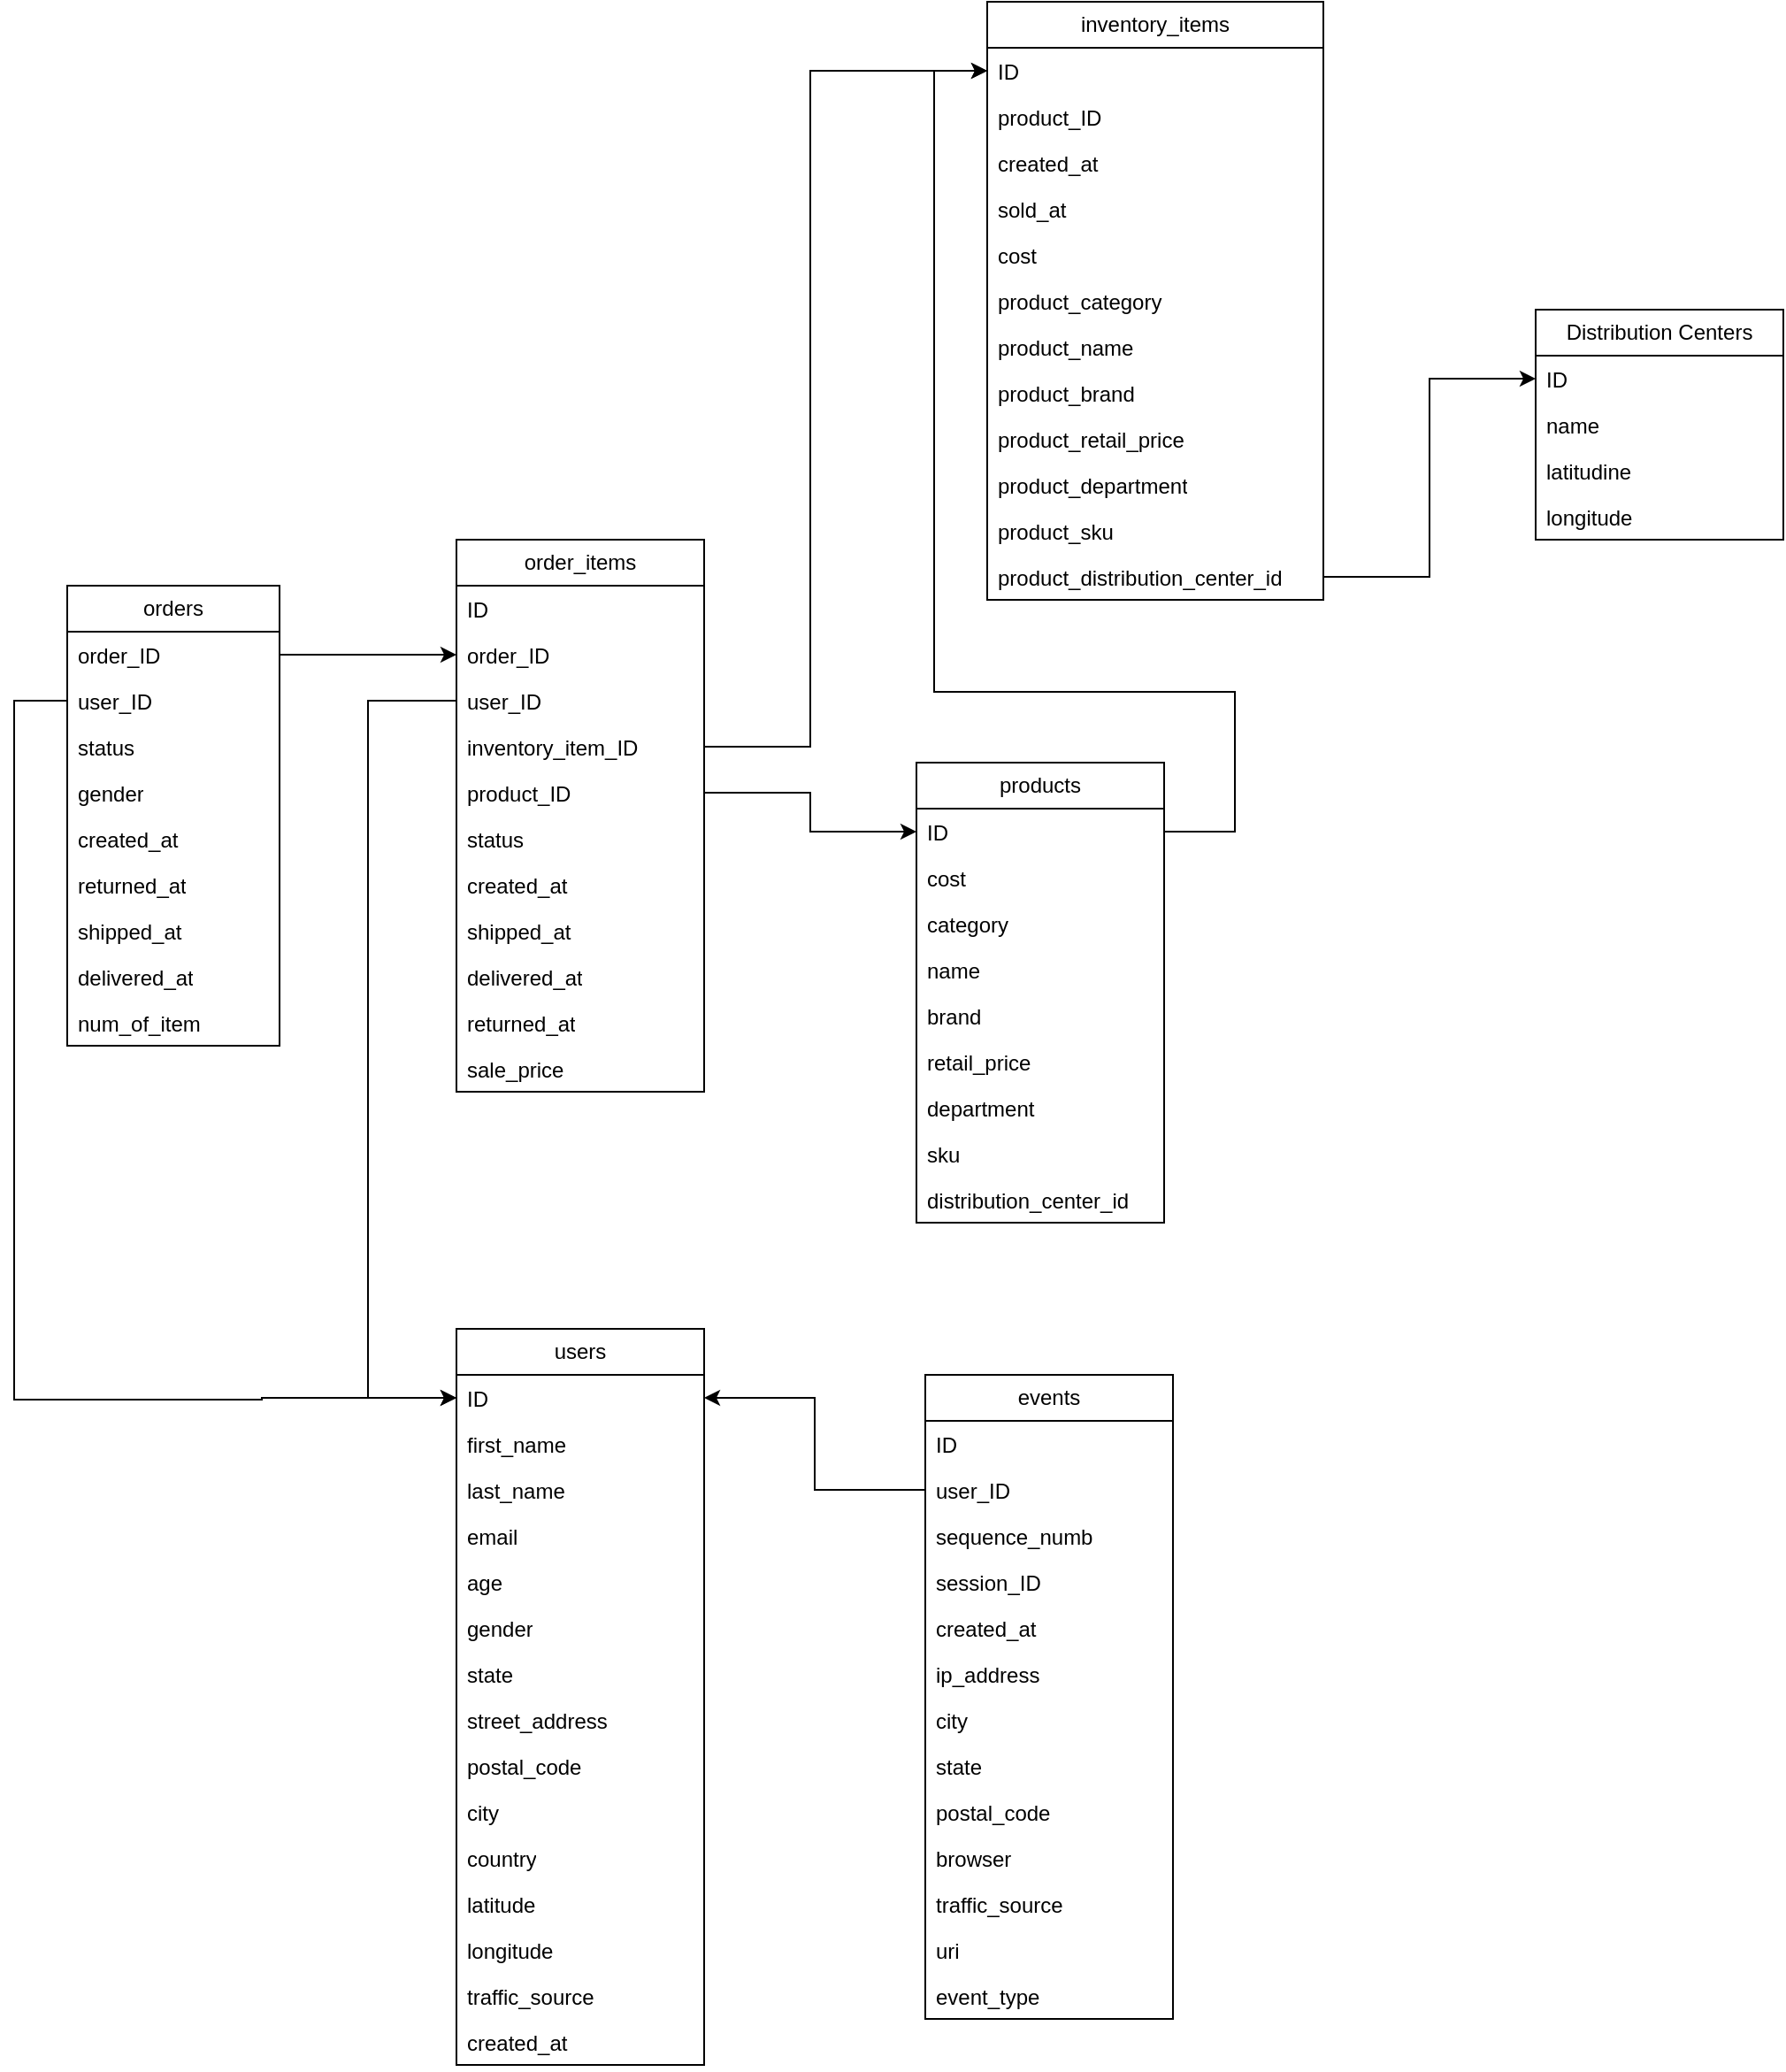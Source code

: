 <mxfile version="21.6.1" type="device">
  <diagram id="kyNQg7y95OSIKd_E-JR9" name="Pagina-1">
    <mxGraphModel dx="2146" dy="1801" grid="1" gridSize="10" guides="1" tooltips="1" connect="1" arrows="1" fold="1" page="1" pageScale="1" pageWidth="1390" pageHeight="980" math="0" shadow="0">
      <root>
        <mxCell id="0" />
        <mxCell id="1" parent="0" />
        <mxCell id="QJAwUNgwAJ1Y76rsmzvT-1" value="Distribution Centers" style="swimlane;fontStyle=0;childLayout=stackLayout;horizontal=1;startSize=26;fillColor=none;horizontalStack=0;resizeParent=1;resizeParentMax=0;resizeLast=0;collapsible=1;marginBottom=0;whiteSpace=wrap;html=1;" parent="1" vertex="1">
          <mxGeometry x="900" y="-326" width="140" height="130" as="geometry" />
        </mxCell>
        <mxCell id="QJAwUNgwAJ1Y76rsmzvT-2" value="ID" style="text;strokeColor=none;fillColor=none;align=left;verticalAlign=top;spacingLeft=4;spacingRight=4;overflow=hidden;rotatable=0;points=[[0,0.5],[1,0.5]];portConstraint=eastwest;whiteSpace=wrap;html=1;" parent="QJAwUNgwAJ1Y76rsmzvT-1" vertex="1">
          <mxGeometry y="26" width="140" height="26" as="geometry" />
        </mxCell>
        <mxCell id="QJAwUNgwAJ1Y76rsmzvT-3" value="name" style="text;strokeColor=none;fillColor=none;align=left;verticalAlign=top;spacingLeft=4;spacingRight=4;overflow=hidden;rotatable=0;points=[[0,0.5],[1,0.5]];portConstraint=eastwest;whiteSpace=wrap;html=1;" parent="QJAwUNgwAJ1Y76rsmzvT-1" vertex="1">
          <mxGeometry y="52" width="140" height="26" as="geometry" />
        </mxCell>
        <mxCell id="QJAwUNgwAJ1Y76rsmzvT-4" value="latitudine" style="text;strokeColor=none;fillColor=none;align=left;verticalAlign=top;spacingLeft=4;spacingRight=4;overflow=hidden;rotatable=0;points=[[0,0.5],[1,0.5]];portConstraint=eastwest;whiteSpace=wrap;html=1;" parent="QJAwUNgwAJ1Y76rsmzvT-1" vertex="1">
          <mxGeometry y="78" width="140" height="26" as="geometry" />
        </mxCell>
        <mxCell id="QJAwUNgwAJ1Y76rsmzvT-5" value="longitude" style="text;strokeColor=none;fillColor=none;align=left;verticalAlign=top;spacingLeft=4;spacingRight=4;overflow=hidden;rotatable=0;points=[[0,0.5],[1,0.5]];portConstraint=eastwest;whiteSpace=wrap;html=1;" parent="QJAwUNgwAJ1Y76rsmzvT-1" vertex="1">
          <mxGeometry y="104" width="140" height="26" as="geometry" />
        </mxCell>
        <mxCell id="QJAwUNgwAJ1Y76rsmzvT-8" value="events" style="swimlane;fontStyle=0;childLayout=stackLayout;horizontal=1;startSize=26;fillColor=none;horizontalStack=0;resizeParent=1;resizeParentMax=0;resizeLast=0;collapsible=1;marginBottom=0;whiteSpace=wrap;html=1;" parent="1" vertex="1">
          <mxGeometry x="555" y="276" width="140" height="364" as="geometry" />
        </mxCell>
        <mxCell id="QJAwUNgwAJ1Y76rsmzvT-9" value="ID" style="text;strokeColor=none;fillColor=none;align=left;verticalAlign=top;spacingLeft=4;spacingRight=4;overflow=hidden;rotatable=0;points=[[0,0.5],[1,0.5]];portConstraint=eastwest;whiteSpace=wrap;html=1;" parent="QJAwUNgwAJ1Y76rsmzvT-8" vertex="1">
          <mxGeometry y="26" width="140" height="26" as="geometry" />
        </mxCell>
        <mxCell id="QJAwUNgwAJ1Y76rsmzvT-10" value="user_ID" style="text;strokeColor=none;fillColor=none;align=left;verticalAlign=top;spacingLeft=4;spacingRight=4;overflow=hidden;rotatable=0;points=[[0,0.5],[1,0.5]];portConstraint=eastwest;whiteSpace=wrap;html=1;" parent="QJAwUNgwAJ1Y76rsmzvT-8" vertex="1">
          <mxGeometry y="52" width="140" height="26" as="geometry" />
        </mxCell>
        <mxCell id="QJAwUNgwAJ1Y76rsmzvT-11" value="sequence_numb" style="text;strokeColor=none;fillColor=none;align=left;verticalAlign=top;spacingLeft=4;spacingRight=4;overflow=hidden;rotatable=0;points=[[0,0.5],[1,0.5]];portConstraint=eastwest;whiteSpace=wrap;html=1;" parent="QJAwUNgwAJ1Y76rsmzvT-8" vertex="1">
          <mxGeometry y="78" width="140" height="26" as="geometry" />
        </mxCell>
        <mxCell id="QJAwUNgwAJ1Y76rsmzvT-12" value="session_ID" style="text;strokeColor=none;fillColor=none;align=left;verticalAlign=top;spacingLeft=4;spacingRight=4;overflow=hidden;rotatable=0;points=[[0,0.5],[1,0.5]];portConstraint=eastwest;whiteSpace=wrap;html=1;" parent="QJAwUNgwAJ1Y76rsmzvT-8" vertex="1">
          <mxGeometry y="104" width="140" height="26" as="geometry" />
        </mxCell>
        <mxCell id="QJAwUNgwAJ1Y76rsmzvT-13" value="created_at" style="text;strokeColor=none;fillColor=none;align=left;verticalAlign=top;spacingLeft=4;spacingRight=4;overflow=hidden;rotatable=0;points=[[0,0.5],[1,0.5]];portConstraint=eastwest;whiteSpace=wrap;html=1;" parent="QJAwUNgwAJ1Y76rsmzvT-8" vertex="1">
          <mxGeometry y="130" width="140" height="26" as="geometry" />
        </mxCell>
        <mxCell id="QJAwUNgwAJ1Y76rsmzvT-14" value="ip_address" style="text;strokeColor=none;fillColor=none;align=left;verticalAlign=top;spacingLeft=4;spacingRight=4;overflow=hidden;rotatable=0;points=[[0,0.5],[1,0.5]];portConstraint=eastwest;whiteSpace=wrap;html=1;" parent="QJAwUNgwAJ1Y76rsmzvT-8" vertex="1">
          <mxGeometry y="156" width="140" height="26" as="geometry" />
        </mxCell>
        <mxCell id="QJAwUNgwAJ1Y76rsmzvT-15" value="city" style="text;strokeColor=none;fillColor=none;align=left;verticalAlign=top;spacingLeft=4;spacingRight=4;overflow=hidden;rotatable=0;points=[[0,0.5],[1,0.5]];portConstraint=eastwest;whiteSpace=wrap;html=1;" parent="QJAwUNgwAJ1Y76rsmzvT-8" vertex="1">
          <mxGeometry y="182" width="140" height="26" as="geometry" />
        </mxCell>
        <mxCell id="QJAwUNgwAJ1Y76rsmzvT-16" value="state" style="text;strokeColor=none;fillColor=none;align=left;verticalAlign=top;spacingLeft=4;spacingRight=4;overflow=hidden;rotatable=0;points=[[0,0.5],[1,0.5]];portConstraint=eastwest;whiteSpace=wrap;html=1;" parent="QJAwUNgwAJ1Y76rsmzvT-8" vertex="1">
          <mxGeometry y="208" width="140" height="26" as="geometry" />
        </mxCell>
        <mxCell id="QJAwUNgwAJ1Y76rsmzvT-17" value="postal_code" style="text;strokeColor=none;fillColor=none;align=left;verticalAlign=top;spacingLeft=4;spacingRight=4;overflow=hidden;rotatable=0;points=[[0,0.5],[1,0.5]];portConstraint=eastwest;whiteSpace=wrap;html=1;" parent="QJAwUNgwAJ1Y76rsmzvT-8" vertex="1">
          <mxGeometry y="234" width="140" height="26" as="geometry" />
        </mxCell>
        <mxCell id="QJAwUNgwAJ1Y76rsmzvT-18" value="browser" style="text;strokeColor=none;fillColor=none;align=left;verticalAlign=top;spacingLeft=4;spacingRight=4;overflow=hidden;rotatable=0;points=[[0,0.5],[1,0.5]];portConstraint=eastwest;whiteSpace=wrap;html=1;" parent="QJAwUNgwAJ1Y76rsmzvT-8" vertex="1">
          <mxGeometry y="260" width="140" height="26" as="geometry" />
        </mxCell>
        <mxCell id="QJAwUNgwAJ1Y76rsmzvT-19" value="traffic_source" style="text;strokeColor=none;fillColor=none;align=left;verticalAlign=top;spacingLeft=4;spacingRight=4;overflow=hidden;rotatable=0;points=[[0,0.5],[1,0.5]];portConstraint=eastwest;whiteSpace=wrap;html=1;" parent="QJAwUNgwAJ1Y76rsmzvT-8" vertex="1">
          <mxGeometry y="286" width="140" height="26" as="geometry" />
        </mxCell>
        <mxCell id="QJAwUNgwAJ1Y76rsmzvT-20" value="uri" style="text;strokeColor=none;fillColor=none;align=left;verticalAlign=top;spacingLeft=4;spacingRight=4;overflow=hidden;rotatable=0;points=[[0,0.5],[1,0.5]];portConstraint=eastwest;whiteSpace=wrap;html=1;" parent="QJAwUNgwAJ1Y76rsmzvT-8" vertex="1">
          <mxGeometry y="312" width="140" height="26" as="geometry" />
        </mxCell>
        <mxCell id="QJAwUNgwAJ1Y76rsmzvT-21" value="event_type" style="text;strokeColor=none;fillColor=none;align=left;verticalAlign=top;spacingLeft=4;spacingRight=4;overflow=hidden;rotatable=0;points=[[0,0.5],[1,0.5]];portConstraint=eastwest;whiteSpace=wrap;html=1;" parent="QJAwUNgwAJ1Y76rsmzvT-8" vertex="1">
          <mxGeometry y="338" width="140" height="26" as="geometry" />
        </mxCell>
        <mxCell id="QJAwUNgwAJ1Y76rsmzvT-22" value="inventory_items" style="swimlane;fontStyle=0;childLayout=stackLayout;horizontal=1;startSize=26;fillColor=none;horizontalStack=0;resizeParent=1;resizeParentMax=0;resizeLast=0;collapsible=1;marginBottom=0;whiteSpace=wrap;html=1;" parent="1" vertex="1">
          <mxGeometry x="590" y="-500" width="190" height="338" as="geometry" />
        </mxCell>
        <mxCell id="QJAwUNgwAJ1Y76rsmzvT-23" value="ID" style="text;strokeColor=none;fillColor=none;align=left;verticalAlign=top;spacingLeft=4;spacingRight=4;overflow=hidden;rotatable=0;points=[[0,0.5],[1,0.5]];portConstraint=eastwest;whiteSpace=wrap;html=1;" parent="QJAwUNgwAJ1Y76rsmzvT-22" vertex="1">
          <mxGeometry y="26" width="190" height="26" as="geometry" />
        </mxCell>
        <mxCell id="QJAwUNgwAJ1Y76rsmzvT-24" value="product_ID" style="text;strokeColor=none;fillColor=none;align=left;verticalAlign=top;spacingLeft=4;spacingRight=4;overflow=hidden;rotatable=0;points=[[0,0.5],[1,0.5]];portConstraint=eastwest;whiteSpace=wrap;html=1;" parent="QJAwUNgwAJ1Y76rsmzvT-22" vertex="1">
          <mxGeometry y="52" width="190" height="26" as="geometry" />
        </mxCell>
        <mxCell id="QJAwUNgwAJ1Y76rsmzvT-27" value="created_at" style="text;strokeColor=none;fillColor=none;align=left;verticalAlign=top;spacingLeft=4;spacingRight=4;overflow=hidden;rotatable=0;points=[[0,0.5],[1,0.5]];portConstraint=eastwest;whiteSpace=wrap;html=1;" parent="QJAwUNgwAJ1Y76rsmzvT-22" vertex="1">
          <mxGeometry y="78" width="190" height="26" as="geometry" />
        </mxCell>
        <mxCell id="QJAwUNgwAJ1Y76rsmzvT-28" value="sold_at" style="text;strokeColor=none;fillColor=none;align=left;verticalAlign=top;spacingLeft=4;spacingRight=4;overflow=hidden;rotatable=0;points=[[0,0.5],[1,0.5]];portConstraint=eastwest;whiteSpace=wrap;html=1;" parent="QJAwUNgwAJ1Y76rsmzvT-22" vertex="1">
          <mxGeometry y="104" width="190" height="26" as="geometry" />
        </mxCell>
        <mxCell id="QJAwUNgwAJ1Y76rsmzvT-29" value="cost" style="text;strokeColor=none;fillColor=none;align=left;verticalAlign=top;spacingLeft=4;spacingRight=4;overflow=hidden;rotatable=0;points=[[0,0.5],[1,0.5]];portConstraint=eastwest;whiteSpace=wrap;html=1;" parent="QJAwUNgwAJ1Y76rsmzvT-22" vertex="1">
          <mxGeometry y="130" width="190" height="26" as="geometry" />
        </mxCell>
        <mxCell id="QJAwUNgwAJ1Y76rsmzvT-30" value="product_category" style="text;strokeColor=none;fillColor=none;align=left;verticalAlign=top;spacingLeft=4;spacingRight=4;overflow=hidden;rotatable=0;points=[[0,0.5],[1,0.5]];portConstraint=eastwest;whiteSpace=wrap;html=1;" parent="QJAwUNgwAJ1Y76rsmzvT-22" vertex="1">
          <mxGeometry y="156" width="190" height="26" as="geometry" />
        </mxCell>
        <mxCell id="QJAwUNgwAJ1Y76rsmzvT-31" value="product_name" style="text;strokeColor=none;fillColor=none;align=left;verticalAlign=top;spacingLeft=4;spacingRight=4;overflow=hidden;rotatable=0;points=[[0,0.5],[1,0.5]];portConstraint=eastwest;whiteSpace=wrap;html=1;" parent="QJAwUNgwAJ1Y76rsmzvT-22" vertex="1">
          <mxGeometry y="182" width="190" height="26" as="geometry" />
        </mxCell>
        <mxCell id="QJAwUNgwAJ1Y76rsmzvT-39" value="product_brand" style="text;strokeColor=none;fillColor=none;align=left;verticalAlign=top;spacingLeft=4;spacingRight=4;overflow=hidden;rotatable=0;points=[[0,0.5],[1,0.5]];portConstraint=eastwest;whiteSpace=wrap;html=1;" parent="QJAwUNgwAJ1Y76rsmzvT-22" vertex="1">
          <mxGeometry y="208" width="190" height="26" as="geometry" />
        </mxCell>
        <mxCell id="QJAwUNgwAJ1Y76rsmzvT-40" value="product_retail_price" style="text;strokeColor=none;fillColor=none;align=left;verticalAlign=top;spacingLeft=4;spacingRight=4;overflow=hidden;rotatable=0;points=[[0,0.5],[1,0.5]];portConstraint=eastwest;whiteSpace=wrap;html=1;" parent="QJAwUNgwAJ1Y76rsmzvT-22" vertex="1">
          <mxGeometry y="234" width="190" height="26" as="geometry" />
        </mxCell>
        <mxCell id="QJAwUNgwAJ1Y76rsmzvT-41" value="product_department" style="text;strokeColor=none;fillColor=none;align=left;verticalAlign=top;spacingLeft=4;spacingRight=4;overflow=hidden;rotatable=0;points=[[0,0.5],[1,0.5]];portConstraint=eastwest;whiteSpace=wrap;html=1;" parent="QJAwUNgwAJ1Y76rsmzvT-22" vertex="1">
          <mxGeometry y="260" width="190" height="26" as="geometry" />
        </mxCell>
        <mxCell id="QJAwUNgwAJ1Y76rsmzvT-42" value="product_sku" style="text;strokeColor=none;fillColor=none;align=left;verticalAlign=top;spacingLeft=4;spacingRight=4;overflow=hidden;rotatable=0;points=[[0,0.5],[1,0.5]];portConstraint=eastwest;whiteSpace=wrap;html=1;" parent="QJAwUNgwAJ1Y76rsmzvT-22" vertex="1">
          <mxGeometry y="286" width="190" height="26" as="geometry" />
        </mxCell>
        <mxCell id="QJAwUNgwAJ1Y76rsmzvT-43" value="product_distribution_center_id" style="text;strokeColor=none;fillColor=none;align=left;verticalAlign=top;spacingLeft=4;spacingRight=4;overflow=hidden;rotatable=0;points=[[0,0.5],[1,0.5]];portConstraint=eastwest;whiteSpace=wrap;html=1;" parent="QJAwUNgwAJ1Y76rsmzvT-22" vertex="1">
          <mxGeometry y="312" width="190" height="26" as="geometry" />
        </mxCell>
        <mxCell id="QJAwUNgwAJ1Y76rsmzvT-47" value="order_items" style="swimlane;fontStyle=0;childLayout=stackLayout;horizontal=1;startSize=26;fillColor=none;horizontalStack=0;resizeParent=1;resizeParentMax=0;resizeLast=0;collapsible=1;marginBottom=0;whiteSpace=wrap;html=1;" parent="1" vertex="1">
          <mxGeometry x="290" y="-196" width="140" height="312" as="geometry" />
        </mxCell>
        <mxCell id="QJAwUNgwAJ1Y76rsmzvT-48" value="ID" style="text;strokeColor=none;fillColor=none;align=left;verticalAlign=top;spacingLeft=4;spacingRight=4;overflow=hidden;rotatable=0;points=[[0,0.5],[1,0.5]];portConstraint=eastwest;whiteSpace=wrap;html=1;" parent="QJAwUNgwAJ1Y76rsmzvT-47" vertex="1">
          <mxGeometry y="26" width="140" height="26" as="geometry" />
        </mxCell>
        <mxCell id="QJAwUNgwAJ1Y76rsmzvT-49" value="order_ID" style="text;strokeColor=none;fillColor=none;align=left;verticalAlign=top;spacingLeft=4;spacingRight=4;overflow=hidden;rotatable=0;points=[[0,0.5],[1,0.5]];portConstraint=eastwest;whiteSpace=wrap;html=1;" parent="QJAwUNgwAJ1Y76rsmzvT-47" vertex="1">
          <mxGeometry y="52" width="140" height="26" as="geometry" />
        </mxCell>
        <mxCell id="QJAwUNgwAJ1Y76rsmzvT-61" value="user_ID" style="text;strokeColor=none;fillColor=none;align=left;verticalAlign=top;spacingLeft=4;spacingRight=4;overflow=hidden;rotatable=0;points=[[0,0.5],[1,0.5]];portConstraint=eastwest;whiteSpace=wrap;html=1;" parent="QJAwUNgwAJ1Y76rsmzvT-47" vertex="1">
          <mxGeometry y="78" width="140" height="26" as="geometry" />
        </mxCell>
        <mxCell id="QJAwUNgwAJ1Y76rsmzvT-62" value="inventory_item_ID" style="text;strokeColor=none;fillColor=none;align=left;verticalAlign=top;spacingLeft=4;spacingRight=4;overflow=hidden;rotatable=0;points=[[0,0.5],[1,0.5]];portConstraint=eastwest;whiteSpace=wrap;html=1;" parent="QJAwUNgwAJ1Y76rsmzvT-47" vertex="1">
          <mxGeometry y="104" width="140" height="26" as="geometry" />
        </mxCell>
        <mxCell id="QJAwUNgwAJ1Y76rsmzvT-51" value="product_ID" style="text;strokeColor=none;fillColor=none;align=left;verticalAlign=top;spacingLeft=4;spacingRight=4;overflow=hidden;rotatable=0;points=[[0,0.5],[1,0.5]];portConstraint=eastwest;whiteSpace=wrap;html=1;" parent="QJAwUNgwAJ1Y76rsmzvT-47" vertex="1">
          <mxGeometry y="130" width="140" height="26" as="geometry" />
        </mxCell>
        <mxCell id="QJAwUNgwAJ1Y76rsmzvT-52" value="status" style="text;strokeColor=none;fillColor=none;align=left;verticalAlign=top;spacingLeft=4;spacingRight=4;overflow=hidden;rotatable=0;points=[[0,0.5],[1,0.5]];portConstraint=eastwest;whiteSpace=wrap;html=1;" parent="QJAwUNgwAJ1Y76rsmzvT-47" vertex="1">
          <mxGeometry y="156" width="140" height="26" as="geometry" />
        </mxCell>
        <mxCell id="QJAwUNgwAJ1Y76rsmzvT-53" value="created_at" style="text;strokeColor=none;fillColor=none;align=left;verticalAlign=top;spacingLeft=4;spacingRight=4;overflow=hidden;rotatable=0;points=[[0,0.5],[1,0.5]];portConstraint=eastwest;whiteSpace=wrap;html=1;" parent="QJAwUNgwAJ1Y76rsmzvT-47" vertex="1">
          <mxGeometry y="182" width="140" height="26" as="geometry" />
        </mxCell>
        <mxCell id="QJAwUNgwAJ1Y76rsmzvT-54" value="shipped_at" style="text;strokeColor=none;fillColor=none;align=left;verticalAlign=top;spacingLeft=4;spacingRight=4;overflow=hidden;rotatable=0;points=[[0,0.5],[1,0.5]];portConstraint=eastwest;whiteSpace=wrap;html=1;" parent="QJAwUNgwAJ1Y76rsmzvT-47" vertex="1">
          <mxGeometry y="208" width="140" height="26" as="geometry" />
        </mxCell>
        <mxCell id="QJAwUNgwAJ1Y76rsmzvT-55" value="delivered_at" style="text;strokeColor=none;fillColor=none;align=left;verticalAlign=top;spacingLeft=4;spacingRight=4;overflow=hidden;rotatable=0;points=[[0,0.5],[1,0.5]];portConstraint=eastwest;whiteSpace=wrap;html=1;" parent="QJAwUNgwAJ1Y76rsmzvT-47" vertex="1">
          <mxGeometry y="234" width="140" height="26" as="geometry" />
        </mxCell>
        <mxCell id="QJAwUNgwAJ1Y76rsmzvT-56" value="returned_at" style="text;strokeColor=none;fillColor=none;align=left;verticalAlign=top;spacingLeft=4;spacingRight=4;overflow=hidden;rotatable=0;points=[[0,0.5],[1,0.5]];portConstraint=eastwest;whiteSpace=wrap;html=1;" parent="QJAwUNgwAJ1Y76rsmzvT-47" vertex="1">
          <mxGeometry y="260" width="140" height="26" as="geometry" />
        </mxCell>
        <mxCell id="QJAwUNgwAJ1Y76rsmzvT-57" value="sale_price" style="text;strokeColor=none;fillColor=none;align=left;verticalAlign=top;spacingLeft=4;spacingRight=4;overflow=hidden;rotatable=0;points=[[0,0.5],[1,0.5]];portConstraint=eastwest;whiteSpace=wrap;html=1;" parent="QJAwUNgwAJ1Y76rsmzvT-47" vertex="1">
          <mxGeometry y="286" width="140" height="26" as="geometry" />
        </mxCell>
        <mxCell id="QJAwUNgwAJ1Y76rsmzvT-63" value="orders" style="swimlane;fontStyle=0;childLayout=stackLayout;horizontal=1;startSize=26;fillColor=none;horizontalStack=0;resizeParent=1;resizeParentMax=0;resizeLast=0;collapsible=1;marginBottom=0;whiteSpace=wrap;html=1;" parent="1" vertex="1">
          <mxGeometry x="70" y="-170" width="120" height="260" as="geometry" />
        </mxCell>
        <mxCell id="QJAwUNgwAJ1Y76rsmzvT-65" value="order_ID" style="text;strokeColor=none;fillColor=none;align=left;verticalAlign=top;spacingLeft=4;spacingRight=4;overflow=hidden;rotatable=0;points=[[0,0.5],[1,0.5]];portConstraint=eastwest;whiteSpace=wrap;html=1;" parent="QJAwUNgwAJ1Y76rsmzvT-63" vertex="1">
          <mxGeometry y="26" width="120" height="26" as="geometry" />
        </mxCell>
        <mxCell id="QJAwUNgwAJ1Y76rsmzvT-66" value="user_ID" style="text;strokeColor=none;fillColor=none;align=left;verticalAlign=top;spacingLeft=4;spacingRight=4;overflow=hidden;rotatable=0;points=[[0,0.5],[1,0.5]];portConstraint=eastwest;whiteSpace=wrap;html=1;" parent="QJAwUNgwAJ1Y76rsmzvT-63" vertex="1">
          <mxGeometry y="52" width="120" height="26" as="geometry" />
        </mxCell>
        <mxCell id="QJAwUNgwAJ1Y76rsmzvT-69" value="status" style="text;strokeColor=none;fillColor=none;align=left;verticalAlign=top;spacingLeft=4;spacingRight=4;overflow=hidden;rotatable=0;points=[[0,0.5],[1,0.5]];portConstraint=eastwest;whiteSpace=wrap;html=1;" parent="QJAwUNgwAJ1Y76rsmzvT-63" vertex="1">
          <mxGeometry y="78" width="120" height="26" as="geometry" />
        </mxCell>
        <mxCell id="QJAwUNgwAJ1Y76rsmzvT-75" value="gender" style="text;strokeColor=none;fillColor=none;align=left;verticalAlign=top;spacingLeft=4;spacingRight=4;overflow=hidden;rotatable=0;points=[[0,0.5],[1,0.5]];portConstraint=eastwest;whiteSpace=wrap;html=1;" parent="QJAwUNgwAJ1Y76rsmzvT-63" vertex="1">
          <mxGeometry y="104" width="120" height="26" as="geometry" />
        </mxCell>
        <mxCell id="QJAwUNgwAJ1Y76rsmzvT-70" value="created_at" style="text;strokeColor=none;fillColor=none;align=left;verticalAlign=top;spacingLeft=4;spacingRight=4;overflow=hidden;rotatable=0;points=[[0,0.5],[1,0.5]];portConstraint=eastwest;whiteSpace=wrap;html=1;" parent="QJAwUNgwAJ1Y76rsmzvT-63" vertex="1">
          <mxGeometry y="130" width="120" height="26" as="geometry" />
        </mxCell>
        <mxCell id="QJAwUNgwAJ1Y76rsmzvT-73" value="returned_at" style="text;strokeColor=none;fillColor=none;align=left;verticalAlign=top;spacingLeft=4;spacingRight=4;overflow=hidden;rotatable=0;points=[[0,0.5],[1,0.5]];portConstraint=eastwest;whiteSpace=wrap;html=1;" parent="QJAwUNgwAJ1Y76rsmzvT-63" vertex="1">
          <mxGeometry y="156" width="120" height="26" as="geometry" />
        </mxCell>
        <mxCell id="QJAwUNgwAJ1Y76rsmzvT-71" value="shipped_at" style="text;strokeColor=none;fillColor=none;align=left;verticalAlign=top;spacingLeft=4;spacingRight=4;overflow=hidden;rotatable=0;points=[[0,0.5],[1,0.5]];portConstraint=eastwest;whiteSpace=wrap;html=1;" parent="QJAwUNgwAJ1Y76rsmzvT-63" vertex="1">
          <mxGeometry y="182" width="120" height="26" as="geometry" />
        </mxCell>
        <mxCell id="QJAwUNgwAJ1Y76rsmzvT-72" value="delivered_at" style="text;strokeColor=none;fillColor=none;align=left;verticalAlign=top;spacingLeft=4;spacingRight=4;overflow=hidden;rotatable=0;points=[[0,0.5],[1,0.5]];portConstraint=eastwest;whiteSpace=wrap;html=1;" parent="QJAwUNgwAJ1Y76rsmzvT-63" vertex="1">
          <mxGeometry y="208" width="120" height="26" as="geometry" />
        </mxCell>
        <mxCell id="QJAwUNgwAJ1Y76rsmzvT-76" value="num_of_item" style="text;strokeColor=none;fillColor=none;align=left;verticalAlign=top;spacingLeft=4;spacingRight=4;overflow=hidden;rotatable=0;points=[[0,0.5],[1,0.5]];portConstraint=eastwest;whiteSpace=wrap;html=1;" parent="QJAwUNgwAJ1Y76rsmzvT-63" vertex="1">
          <mxGeometry y="234" width="120" height="26" as="geometry" />
        </mxCell>
        <mxCell id="QJAwUNgwAJ1Y76rsmzvT-87" value="users" style="swimlane;fontStyle=0;childLayout=stackLayout;horizontal=1;startSize=26;fillColor=none;horizontalStack=0;resizeParent=1;resizeParentMax=0;resizeLast=0;collapsible=1;marginBottom=0;whiteSpace=wrap;html=1;" parent="1" vertex="1">
          <mxGeometry x="290" y="250" width="140" height="416" as="geometry" />
        </mxCell>
        <mxCell id="QJAwUNgwAJ1Y76rsmzvT-88" value="ID" style="text;strokeColor=none;fillColor=none;align=left;verticalAlign=top;spacingLeft=4;spacingRight=4;overflow=hidden;rotatable=0;points=[[0,0.5],[1,0.5]];portConstraint=eastwest;whiteSpace=wrap;html=1;" parent="QJAwUNgwAJ1Y76rsmzvT-87" vertex="1">
          <mxGeometry y="26" width="140" height="26" as="geometry" />
        </mxCell>
        <mxCell id="QJAwUNgwAJ1Y76rsmzvT-89" value="first_name" style="text;strokeColor=none;fillColor=none;align=left;verticalAlign=top;spacingLeft=4;spacingRight=4;overflow=hidden;rotatable=0;points=[[0,0.5],[1,0.5]];portConstraint=eastwest;whiteSpace=wrap;html=1;" parent="QJAwUNgwAJ1Y76rsmzvT-87" vertex="1">
          <mxGeometry y="52" width="140" height="26" as="geometry" />
        </mxCell>
        <mxCell id="QJAwUNgwAJ1Y76rsmzvT-102" value="last_name" style="text;strokeColor=none;fillColor=none;align=left;verticalAlign=top;spacingLeft=4;spacingRight=4;overflow=hidden;rotatable=0;points=[[0,0.5],[1,0.5]];portConstraint=eastwest;whiteSpace=wrap;html=1;" parent="QJAwUNgwAJ1Y76rsmzvT-87" vertex="1">
          <mxGeometry y="78" width="140" height="26" as="geometry" />
        </mxCell>
        <mxCell id="QJAwUNgwAJ1Y76rsmzvT-90" value="email" style="text;strokeColor=none;fillColor=none;align=left;verticalAlign=top;spacingLeft=4;spacingRight=4;overflow=hidden;rotatable=0;points=[[0,0.5],[1,0.5]];portConstraint=eastwest;whiteSpace=wrap;html=1;" parent="QJAwUNgwAJ1Y76rsmzvT-87" vertex="1">
          <mxGeometry y="104" width="140" height="26" as="geometry" />
        </mxCell>
        <mxCell id="QJAwUNgwAJ1Y76rsmzvT-91" value="age" style="text;strokeColor=none;fillColor=none;align=left;verticalAlign=top;spacingLeft=4;spacingRight=4;overflow=hidden;rotatable=0;points=[[0,0.5],[1,0.5]];portConstraint=eastwest;whiteSpace=wrap;html=1;" parent="QJAwUNgwAJ1Y76rsmzvT-87" vertex="1">
          <mxGeometry y="130" width="140" height="26" as="geometry" />
        </mxCell>
        <mxCell id="QJAwUNgwAJ1Y76rsmzvT-92" value="gender" style="text;strokeColor=none;fillColor=none;align=left;verticalAlign=top;spacingLeft=4;spacingRight=4;overflow=hidden;rotatable=0;points=[[0,0.5],[1,0.5]];portConstraint=eastwest;whiteSpace=wrap;html=1;" parent="QJAwUNgwAJ1Y76rsmzvT-87" vertex="1">
          <mxGeometry y="156" width="140" height="26" as="geometry" />
        </mxCell>
        <mxCell id="QJAwUNgwAJ1Y76rsmzvT-93" value="state" style="text;strokeColor=none;fillColor=none;align=left;verticalAlign=top;spacingLeft=4;spacingRight=4;overflow=hidden;rotatable=0;points=[[0,0.5],[1,0.5]];portConstraint=eastwest;whiteSpace=wrap;html=1;" parent="QJAwUNgwAJ1Y76rsmzvT-87" vertex="1">
          <mxGeometry y="182" width="140" height="26" as="geometry" />
        </mxCell>
        <mxCell id="QJAwUNgwAJ1Y76rsmzvT-94" value="street_address" style="text;strokeColor=none;fillColor=none;align=left;verticalAlign=top;spacingLeft=4;spacingRight=4;overflow=hidden;rotatable=0;points=[[0,0.5],[1,0.5]];portConstraint=eastwest;whiteSpace=wrap;html=1;" parent="QJAwUNgwAJ1Y76rsmzvT-87" vertex="1">
          <mxGeometry y="208" width="140" height="26" as="geometry" />
        </mxCell>
        <mxCell id="QJAwUNgwAJ1Y76rsmzvT-95" value="postal_code" style="text;strokeColor=none;fillColor=none;align=left;verticalAlign=top;spacingLeft=4;spacingRight=4;overflow=hidden;rotatable=0;points=[[0,0.5],[1,0.5]];portConstraint=eastwest;whiteSpace=wrap;html=1;" parent="QJAwUNgwAJ1Y76rsmzvT-87" vertex="1">
          <mxGeometry y="234" width="140" height="26" as="geometry" />
        </mxCell>
        <mxCell id="QJAwUNgwAJ1Y76rsmzvT-96" value="city" style="text;strokeColor=none;fillColor=none;align=left;verticalAlign=top;spacingLeft=4;spacingRight=4;overflow=hidden;rotatable=0;points=[[0,0.5],[1,0.5]];portConstraint=eastwest;whiteSpace=wrap;html=1;" parent="QJAwUNgwAJ1Y76rsmzvT-87" vertex="1">
          <mxGeometry y="260" width="140" height="26" as="geometry" />
        </mxCell>
        <mxCell id="QJAwUNgwAJ1Y76rsmzvT-103" value="country" style="text;strokeColor=none;fillColor=none;align=left;verticalAlign=top;spacingLeft=4;spacingRight=4;overflow=hidden;rotatable=0;points=[[0,0.5],[1,0.5]];portConstraint=eastwest;whiteSpace=wrap;html=1;" parent="QJAwUNgwAJ1Y76rsmzvT-87" vertex="1">
          <mxGeometry y="286" width="140" height="26" as="geometry" />
        </mxCell>
        <mxCell id="QJAwUNgwAJ1Y76rsmzvT-97" value="latitude" style="text;strokeColor=none;fillColor=none;align=left;verticalAlign=top;spacingLeft=4;spacingRight=4;overflow=hidden;rotatable=0;points=[[0,0.5],[1,0.5]];portConstraint=eastwest;whiteSpace=wrap;html=1;" parent="QJAwUNgwAJ1Y76rsmzvT-87" vertex="1">
          <mxGeometry y="312" width="140" height="26" as="geometry" />
        </mxCell>
        <mxCell id="QJAwUNgwAJ1Y76rsmzvT-98" value="longitude" style="text;strokeColor=none;fillColor=none;align=left;verticalAlign=top;spacingLeft=4;spacingRight=4;overflow=hidden;rotatable=0;points=[[0,0.5],[1,0.5]];portConstraint=eastwest;whiteSpace=wrap;html=1;" parent="QJAwUNgwAJ1Y76rsmzvT-87" vertex="1">
          <mxGeometry y="338" width="140" height="26" as="geometry" />
        </mxCell>
        <mxCell id="QJAwUNgwAJ1Y76rsmzvT-99" value="traffic_source" style="text;strokeColor=none;fillColor=none;align=left;verticalAlign=top;spacingLeft=4;spacingRight=4;overflow=hidden;rotatable=0;points=[[0,0.5],[1,0.5]];portConstraint=eastwest;whiteSpace=wrap;html=1;" parent="QJAwUNgwAJ1Y76rsmzvT-87" vertex="1">
          <mxGeometry y="364" width="140" height="26" as="geometry" />
        </mxCell>
        <mxCell id="QJAwUNgwAJ1Y76rsmzvT-100" value="created_at" style="text;strokeColor=none;fillColor=none;align=left;verticalAlign=top;spacingLeft=4;spacingRight=4;overflow=hidden;rotatable=0;points=[[0,0.5],[1,0.5]];portConstraint=eastwest;whiteSpace=wrap;html=1;" parent="QJAwUNgwAJ1Y76rsmzvT-87" vertex="1">
          <mxGeometry y="390" width="140" height="26" as="geometry" />
        </mxCell>
        <mxCell id="QJAwUNgwAJ1Y76rsmzvT-111" style="edgeStyle=orthogonalEdgeStyle;rounded=0;orthogonalLoop=1;jettySize=auto;html=1;exitX=0;exitY=0.5;exitDx=0;exitDy=0;entryX=1;entryY=0.5;entryDx=0;entryDy=0;" parent="1" source="QJAwUNgwAJ1Y76rsmzvT-10" target="QJAwUNgwAJ1Y76rsmzvT-88" edge="1">
          <mxGeometry relative="1" as="geometry" />
        </mxCell>
        <mxCell id="QJAwUNgwAJ1Y76rsmzvT-77" value="products" style="swimlane;fontStyle=0;childLayout=stackLayout;horizontal=1;startSize=26;fillColor=none;horizontalStack=0;resizeParent=1;resizeParentMax=0;resizeLast=0;collapsible=1;marginBottom=0;whiteSpace=wrap;html=1;" parent="1" vertex="1">
          <mxGeometry x="550" y="-70" width="140" height="260" as="geometry" />
        </mxCell>
        <mxCell id="QJAwUNgwAJ1Y76rsmzvT-78" value="ID" style="text;strokeColor=none;fillColor=none;align=left;verticalAlign=top;spacingLeft=4;spacingRight=4;overflow=hidden;rotatable=0;points=[[0,0.5],[1,0.5]];portConstraint=eastwest;whiteSpace=wrap;html=1;" parent="QJAwUNgwAJ1Y76rsmzvT-77" vertex="1">
          <mxGeometry y="26" width="140" height="26" as="geometry" />
        </mxCell>
        <mxCell id="QJAwUNgwAJ1Y76rsmzvT-79" value="cost" style="text;strokeColor=none;fillColor=none;align=left;verticalAlign=top;spacingLeft=4;spacingRight=4;overflow=hidden;rotatable=0;points=[[0,0.5],[1,0.5]];portConstraint=eastwest;whiteSpace=wrap;html=1;" parent="QJAwUNgwAJ1Y76rsmzvT-77" vertex="1">
          <mxGeometry y="52" width="140" height="26" as="geometry" />
        </mxCell>
        <mxCell id="QJAwUNgwAJ1Y76rsmzvT-80" value="category" style="text;strokeColor=none;fillColor=none;align=left;verticalAlign=top;spacingLeft=4;spacingRight=4;overflow=hidden;rotatable=0;points=[[0,0.5],[1,0.5]];portConstraint=eastwest;whiteSpace=wrap;html=1;" parent="QJAwUNgwAJ1Y76rsmzvT-77" vertex="1">
          <mxGeometry y="78" width="140" height="26" as="geometry" />
        </mxCell>
        <mxCell id="QJAwUNgwAJ1Y76rsmzvT-81" value="name" style="text;strokeColor=none;fillColor=none;align=left;verticalAlign=top;spacingLeft=4;spacingRight=4;overflow=hidden;rotatable=0;points=[[0,0.5],[1,0.5]];portConstraint=eastwest;whiteSpace=wrap;html=1;" parent="QJAwUNgwAJ1Y76rsmzvT-77" vertex="1">
          <mxGeometry y="104" width="140" height="26" as="geometry" />
        </mxCell>
        <mxCell id="QJAwUNgwAJ1Y76rsmzvT-82" value="brand" style="text;strokeColor=none;fillColor=none;align=left;verticalAlign=top;spacingLeft=4;spacingRight=4;overflow=hidden;rotatable=0;points=[[0,0.5],[1,0.5]];portConstraint=eastwest;whiteSpace=wrap;html=1;" parent="QJAwUNgwAJ1Y76rsmzvT-77" vertex="1">
          <mxGeometry y="130" width="140" height="26" as="geometry" />
        </mxCell>
        <mxCell id="QJAwUNgwAJ1Y76rsmzvT-83" value="retail_price" style="text;strokeColor=none;fillColor=none;align=left;verticalAlign=top;spacingLeft=4;spacingRight=4;overflow=hidden;rotatable=0;points=[[0,0.5],[1,0.5]];portConstraint=eastwest;whiteSpace=wrap;html=1;" parent="QJAwUNgwAJ1Y76rsmzvT-77" vertex="1">
          <mxGeometry y="156" width="140" height="26" as="geometry" />
        </mxCell>
        <mxCell id="QJAwUNgwAJ1Y76rsmzvT-84" value="department" style="text;strokeColor=none;fillColor=none;align=left;verticalAlign=top;spacingLeft=4;spacingRight=4;overflow=hidden;rotatable=0;points=[[0,0.5],[1,0.5]];portConstraint=eastwest;whiteSpace=wrap;html=1;" parent="QJAwUNgwAJ1Y76rsmzvT-77" vertex="1">
          <mxGeometry y="182" width="140" height="26" as="geometry" />
        </mxCell>
        <mxCell id="QJAwUNgwAJ1Y76rsmzvT-85" value="sku" style="text;strokeColor=none;fillColor=none;align=left;verticalAlign=top;spacingLeft=4;spacingRight=4;overflow=hidden;rotatable=0;points=[[0,0.5],[1,0.5]];portConstraint=eastwest;whiteSpace=wrap;html=1;" parent="QJAwUNgwAJ1Y76rsmzvT-77" vertex="1">
          <mxGeometry y="208" width="140" height="26" as="geometry" />
        </mxCell>
        <mxCell id="QJAwUNgwAJ1Y76rsmzvT-86" value="distribution_center_id" style="text;strokeColor=none;fillColor=none;align=left;verticalAlign=top;spacingLeft=4;spacingRight=4;overflow=hidden;rotatable=0;points=[[0,0.5],[1,0.5]];portConstraint=eastwest;whiteSpace=wrap;html=1;" parent="QJAwUNgwAJ1Y76rsmzvT-77" vertex="1">
          <mxGeometry y="234" width="140" height="26" as="geometry" />
        </mxCell>
        <mxCell id="I9P5PNXQlaRahqhjPgOm-9" style="edgeStyle=orthogonalEdgeStyle;rounded=0;orthogonalLoop=1;jettySize=auto;html=1;entryX=0;entryY=0.5;entryDx=0;entryDy=0;" edge="1" parent="1" source="QJAwUNgwAJ1Y76rsmzvT-51" target="QJAwUNgwAJ1Y76rsmzvT-78">
          <mxGeometry relative="1" as="geometry" />
        </mxCell>
        <mxCell id="I9P5PNXQlaRahqhjPgOm-10" style="edgeStyle=orthogonalEdgeStyle;rounded=0;orthogonalLoop=1;jettySize=auto;html=1;entryX=0;entryY=0.5;entryDx=0;entryDy=0;" edge="1" parent="1" source="QJAwUNgwAJ1Y76rsmzvT-65" target="QJAwUNgwAJ1Y76rsmzvT-49">
          <mxGeometry relative="1" as="geometry" />
        </mxCell>
        <mxCell id="I9P5PNXQlaRahqhjPgOm-11" style="edgeStyle=orthogonalEdgeStyle;rounded=0;orthogonalLoop=1;jettySize=auto;html=1;entryX=0;entryY=0.5;entryDx=0;entryDy=0;exitX=0;exitY=0.5;exitDx=0;exitDy=0;" edge="1" parent="1" source="QJAwUNgwAJ1Y76rsmzvT-66" target="QJAwUNgwAJ1Y76rsmzvT-88">
          <mxGeometry relative="1" as="geometry">
            <Array as="points">
              <mxPoint x="40" y="-105" />
              <mxPoint x="40" y="290" />
              <mxPoint x="180" y="290" />
            </Array>
          </mxGeometry>
        </mxCell>
        <mxCell id="I9P5PNXQlaRahqhjPgOm-13" style="edgeStyle=orthogonalEdgeStyle;rounded=0;orthogonalLoop=1;jettySize=auto;html=1;entryX=0;entryY=0.5;entryDx=0;entryDy=0;exitX=0;exitY=0.5;exitDx=0;exitDy=0;" edge="1" parent="1" source="QJAwUNgwAJ1Y76rsmzvT-61" target="QJAwUNgwAJ1Y76rsmzvT-88">
          <mxGeometry relative="1" as="geometry">
            <Array as="points">
              <mxPoint x="240" y="-105" />
              <mxPoint x="240" y="289" />
            </Array>
          </mxGeometry>
        </mxCell>
        <mxCell id="I9P5PNXQlaRahqhjPgOm-14" style="edgeStyle=orthogonalEdgeStyle;rounded=0;orthogonalLoop=1;jettySize=auto;html=1;entryX=0;entryY=0.5;entryDx=0;entryDy=0;" edge="1" parent="1" source="QJAwUNgwAJ1Y76rsmzvT-43" target="QJAwUNgwAJ1Y76rsmzvT-2">
          <mxGeometry relative="1" as="geometry" />
        </mxCell>
        <mxCell id="I9P5PNXQlaRahqhjPgOm-16" style="edgeStyle=orthogonalEdgeStyle;rounded=0;orthogonalLoop=1;jettySize=auto;html=1;entryX=0;entryY=0.5;entryDx=0;entryDy=0;" edge="1" parent="1" source="QJAwUNgwAJ1Y76rsmzvT-62" target="QJAwUNgwAJ1Y76rsmzvT-23">
          <mxGeometry relative="1" as="geometry">
            <Array as="points">
              <mxPoint x="490" y="-79" />
              <mxPoint x="490" y="-461" />
            </Array>
          </mxGeometry>
        </mxCell>
        <mxCell id="I9P5PNXQlaRahqhjPgOm-17" style="edgeStyle=orthogonalEdgeStyle;rounded=0;orthogonalLoop=1;jettySize=auto;html=1;entryX=0;entryY=0.5;entryDx=0;entryDy=0;" edge="1" parent="1" source="QJAwUNgwAJ1Y76rsmzvT-78" target="QJAwUNgwAJ1Y76rsmzvT-23">
          <mxGeometry relative="1" as="geometry">
            <Array as="points">
              <mxPoint x="730" y="-31" />
              <mxPoint x="730" y="-110" />
              <mxPoint x="560" y="-110" />
              <mxPoint x="560" y="-461" />
            </Array>
          </mxGeometry>
        </mxCell>
      </root>
    </mxGraphModel>
  </diagram>
</mxfile>
